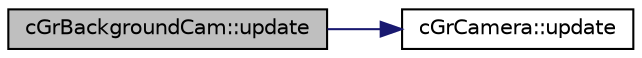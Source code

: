 digraph "cGrBackgroundCam::update"
{
  edge [fontname="Helvetica",fontsize="10",labelfontname="Helvetica",labelfontsize="10"];
  node [fontname="Helvetica",fontsize="10",shape=record];
  rankdir="LR";
  Node1 [label="cGrBackgroundCam::update",height=0.2,width=0.4,color="black", fillcolor="grey75", style="filled", fontcolor="black"];
  Node1 -> Node2 [color="midnightblue",fontsize="10",style="solid",fontname="Helvetica"];
  Node2 [label="cGrCamera::update",height=0.2,width=0.4,color="black", fillcolor="white", style="filled",URL="$classc_gr_camera.html#aec7fce09650f5b3f65a4974f7414ee97"];
}
